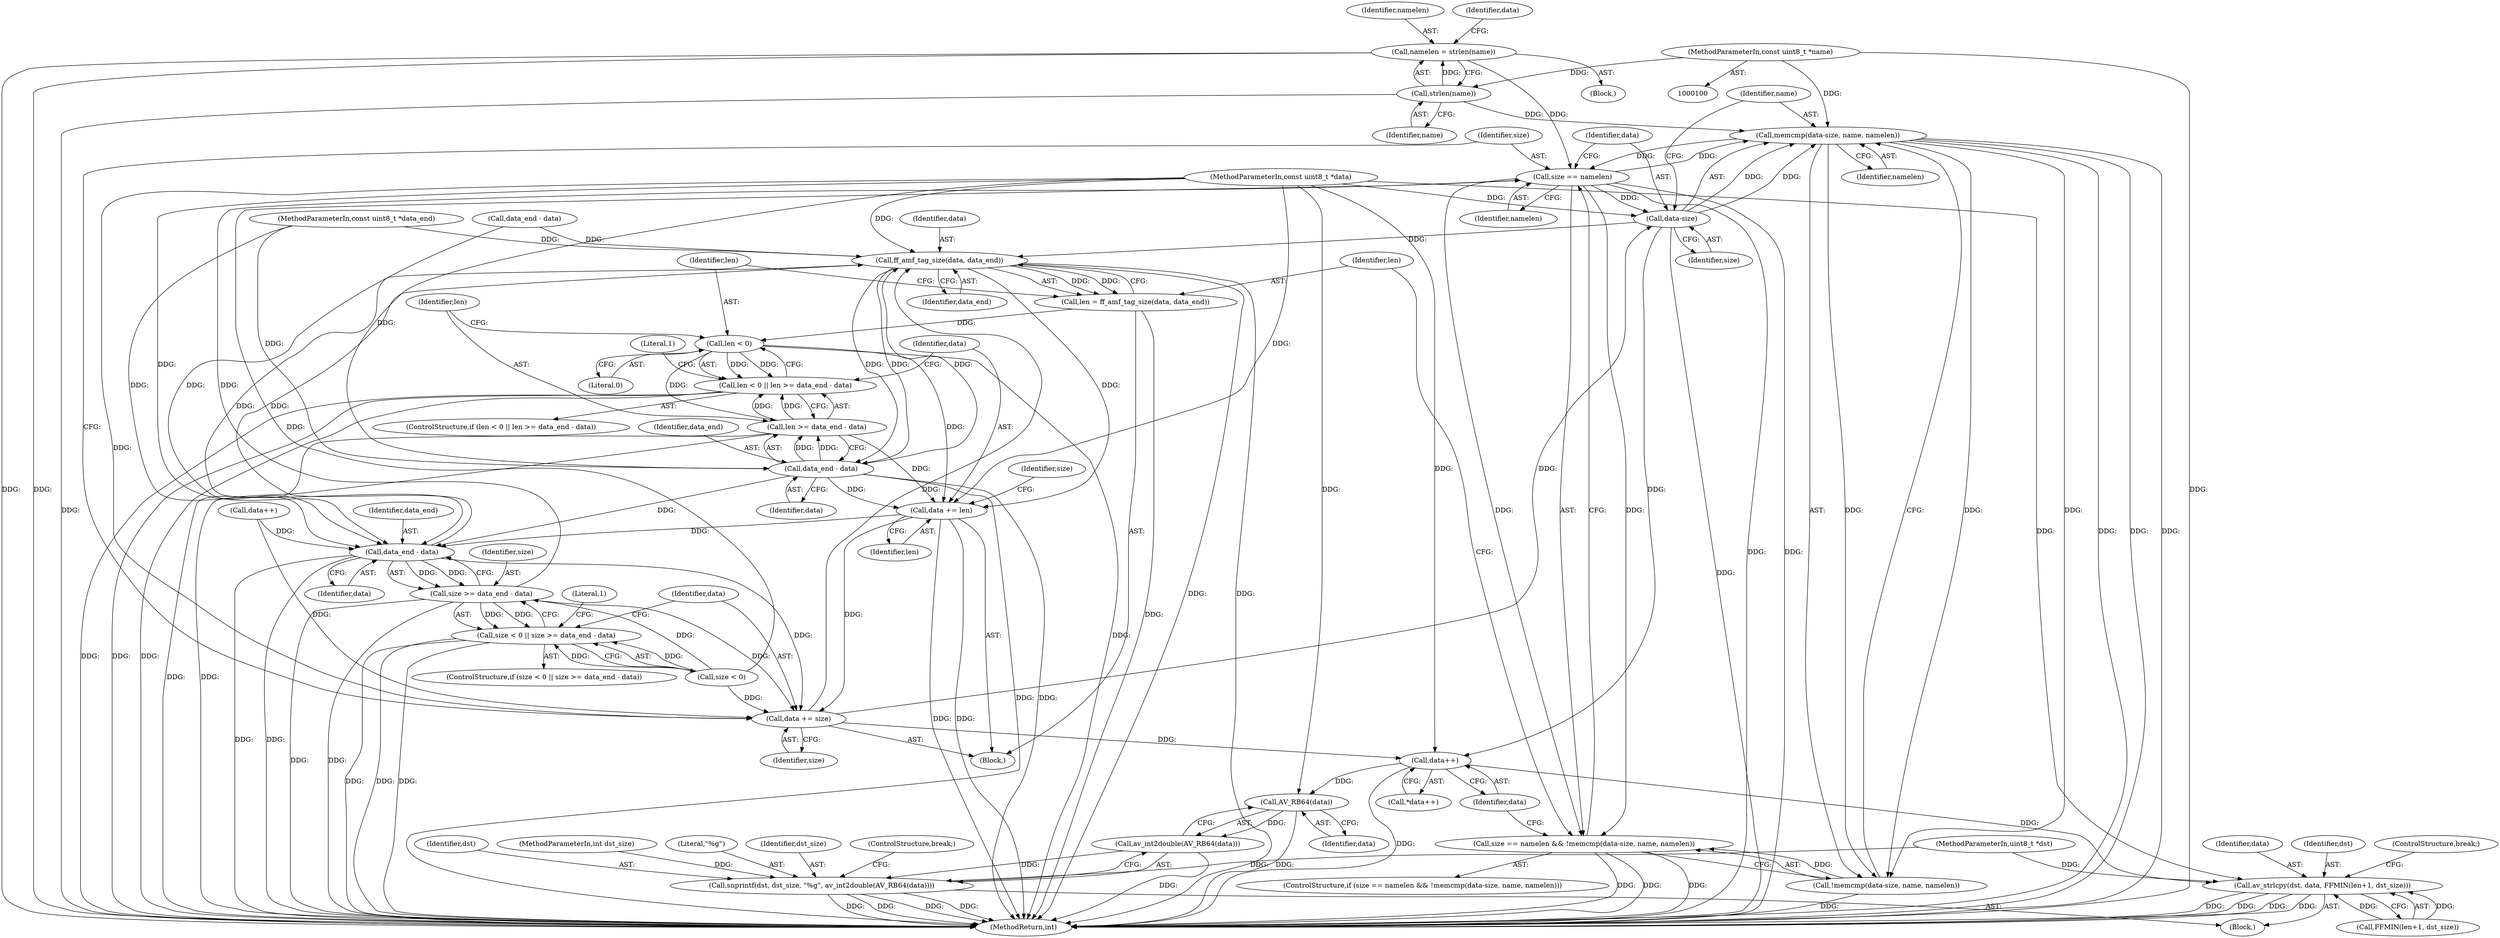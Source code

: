 digraph "1_FFmpeg_ffcc82219cef0928bed2d558b19ef6ea35634130@API" {
"1000108" [label="(Call,namelen = strlen(name))"];
"1000110" [label="(Call,strlen(name))"];
"1000103" [label="(MethodParameterIn,const uint8_t *name)"];
"1000181" [label="(Call,size == namelen)"];
"1000180" [label="(Call,size == namelen && !memcmp(data-size, name, namelen))"];
"1000186" [label="(Call,data-size)"];
"1000185" [label="(Call,memcmp(data-size, name, namelen))"];
"1000184" [label="(Call,!memcmp(data-size, name, namelen))"];
"1000194" [label="(Call,data++)"];
"1000203" [label="(Call,AV_RB64(data))"];
"1000202" [label="(Call,av_int2double(AV_RB64(data)))"];
"1000198" [label="(Call,snprintf(dst, dst_size, \"%g\", av_int2double(AV_RB64(data))))"];
"1000223" [label="(Call,av_strlcpy(dst, data, FFMIN(len+1, dst_size)))"];
"1000240" [label="(Call,ff_amf_tag_size(data, data_end))"];
"1000170" [label="(Call,data_end - data)"];
"1000168" [label="(Call,size >= data_end - data)"];
"1000164" [label="(Call,size < 0 || size >= data_end - data)"];
"1000176" [label="(Call,data += size)"];
"1000238" [label="(Call,len = ff_amf_tag_size(data, data_end))"];
"1000245" [label="(Call,len < 0)"];
"1000244" [label="(Call,len < 0 || len >= data_end - data)"];
"1000248" [label="(Call,len >= data_end - data)"];
"1000256" [label="(Call,data += len)"];
"1000250" [label="(Call,data_end - data)"];
"1000204" [label="(Identifier,data)"];
"1000225" [label="(Identifier,data)"];
"1000238" [label="(Call,len = ff_amf_tag_size(data, data_end))"];
"1000164" [label="(Call,size < 0 || size >= data_end - data)"];
"1000170" [label="(Call,data_end - data)"];
"1000165" [label="(Call,size < 0)"];
"1000239" [label="(Identifier,len)"];
"1000257" [label="(Identifier,data)"];
"1000104" [label="(MethodParameterIn,uint8_t *dst)"];
"1000149" [label="(Call,data++)"];
"1000183" [label="(Identifier,namelen)"];
"1000155" [label="(Identifier,size)"];
"1000203" [label="(Call,AV_RB64(data))"];
"1000262" [label="(MethodReturn,int)"];
"1000180" [label="(Call,size == namelen && !memcmp(data-size, name, namelen))"];
"1000195" [label="(Identifier,data)"];
"1000202" [label="(Call,av_int2double(AV_RB64(data)))"];
"1000201" [label="(Literal,\"%g\")"];
"1000193" [label="(Call,*data++)"];
"1000163" [label="(ControlStructure,if (size < 0 || size >= data_end - data))"];
"1000175" [label="(Literal,1)"];
"1000182" [label="(Identifier,size)"];
"1000244" [label="(Call,len < 0 || len >= data_end - data)"];
"1000194" [label="(Call,data++)"];
"1000251" [label="(Identifier,data_end)"];
"1000255" [label="(Literal,1)"];
"1000223" [label="(Call,av_strlcpy(dst, data, FFMIN(len+1, dst_size)))"];
"1000245" [label="(Call,len < 0)"];
"1000198" [label="(Call,snprintf(dst, dst_size, \"%g\", av_int2double(AV_RB64(data))))"];
"1000176" [label="(Call,data += size)"];
"1000177" [label="(Identifier,data)"];
"1000179" [label="(ControlStructure,if (size == namelen && !memcmp(data-size, name, namelen)))"];
"1000224" [label="(Identifier,dst)"];
"1000250" [label="(Call,data_end - data)"];
"1000200" [label="(Identifier,dst_size)"];
"1000152" [label="(Block,)"];
"1000189" [label="(Identifier,name)"];
"1000248" [label="(Call,len >= data_end - data)"];
"1000106" [label="(Block,)"];
"1000181" [label="(Call,size == namelen)"];
"1000190" [label="(Identifier,namelen)"];
"1000205" [label="(ControlStructure,break;)"];
"1000241" [label="(Identifier,data)"];
"1000240" [label="(Call,ff_amf_tag_size(data, data_end))"];
"1000249" [label="(Identifier,len)"];
"1000188" [label="(Identifier,size)"];
"1000103" [label="(MethodParameterIn,const uint8_t *name)"];
"1000109" [label="(Identifier,namelen)"];
"1000110" [label="(Call,strlen(name))"];
"1000187" [label="(Identifier,data)"];
"1000199" [label="(Identifier,dst)"];
"1000184" [label="(Call,!memcmp(data-size, name, namelen))"];
"1000226" [label="(Call,FFMIN(len+1, dst_size))"];
"1000231" [label="(ControlStructure,break;)"];
"1000185" [label="(Call,memcmp(data-size, name, namelen))"];
"1000117" [label="(Identifier,data)"];
"1000142" [label="(Call,data_end - data)"];
"1000256" [label="(Call,data += len)"];
"1000178" [label="(Identifier,size)"];
"1000242" [label="(Identifier,data_end)"];
"1000108" [label="(Call,namelen = strlen(name))"];
"1000169" [label="(Identifier,size)"];
"1000247" [label="(Literal,0)"];
"1000252" [label="(Identifier,data)"];
"1000258" [label="(Identifier,len)"];
"1000171" [label="(Identifier,data_end)"];
"1000102" [label="(MethodParameterIn,const uint8_t *data_end)"];
"1000243" [label="(ControlStructure,if (len < 0 || len >= data_end - data))"];
"1000101" [label="(MethodParameterIn,const uint8_t *data)"];
"1000168" [label="(Call,size >= data_end - data)"];
"1000111" [label="(Identifier,name)"];
"1000186" [label="(Call,data-size)"];
"1000172" [label="(Identifier,data)"];
"1000105" [label="(MethodParameterIn,int dst_size)"];
"1000246" [label="(Identifier,len)"];
"1000196" [label="(Block,)"];
"1000108" -> "1000106"  [label="AST: "];
"1000108" -> "1000110"  [label="CFG: "];
"1000109" -> "1000108"  [label="AST: "];
"1000110" -> "1000108"  [label="AST: "];
"1000117" -> "1000108"  [label="CFG: "];
"1000108" -> "1000262"  [label="DDG: "];
"1000108" -> "1000262"  [label="DDG: "];
"1000110" -> "1000108"  [label="DDG: "];
"1000108" -> "1000181"  [label="DDG: "];
"1000110" -> "1000111"  [label="CFG: "];
"1000111" -> "1000110"  [label="AST: "];
"1000110" -> "1000262"  [label="DDG: "];
"1000103" -> "1000110"  [label="DDG: "];
"1000110" -> "1000185"  [label="DDG: "];
"1000103" -> "1000100"  [label="AST: "];
"1000103" -> "1000262"  [label="DDG: "];
"1000103" -> "1000185"  [label="DDG: "];
"1000181" -> "1000180"  [label="AST: "];
"1000181" -> "1000183"  [label="CFG: "];
"1000182" -> "1000181"  [label="AST: "];
"1000183" -> "1000181"  [label="AST: "];
"1000187" -> "1000181"  [label="CFG: "];
"1000180" -> "1000181"  [label="CFG: "];
"1000181" -> "1000262"  [label="DDG: "];
"1000181" -> "1000262"  [label="DDG: "];
"1000181" -> "1000180"  [label="DDG: "];
"1000181" -> "1000180"  [label="DDG: "];
"1000168" -> "1000181"  [label="DDG: "];
"1000165" -> "1000181"  [label="DDG: "];
"1000185" -> "1000181"  [label="DDG: "];
"1000181" -> "1000186"  [label="DDG: "];
"1000181" -> "1000185"  [label="DDG: "];
"1000180" -> "1000179"  [label="AST: "];
"1000180" -> "1000184"  [label="CFG: "];
"1000184" -> "1000180"  [label="AST: "];
"1000195" -> "1000180"  [label="CFG: "];
"1000239" -> "1000180"  [label="CFG: "];
"1000180" -> "1000262"  [label="DDG: "];
"1000180" -> "1000262"  [label="DDG: "];
"1000180" -> "1000262"  [label="DDG: "];
"1000184" -> "1000180"  [label="DDG: "];
"1000186" -> "1000185"  [label="AST: "];
"1000186" -> "1000188"  [label="CFG: "];
"1000187" -> "1000186"  [label="AST: "];
"1000188" -> "1000186"  [label="AST: "];
"1000189" -> "1000186"  [label="CFG: "];
"1000186" -> "1000262"  [label="DDG: "];
"1000186" -> "1000185"  [label="DDG: "];
"1000186" -> "1000185"  [label="DDG: "];
"1000176" -> "1000186"  [label="DDG: "];
"1000101" -> "1000186"  [label="DDG: "];
"1000186" -> "1000194"  [label="DDG: "];
"1000186" -> "1000240"  [label="DDG: "];
"1000185" -> "1000184"  [label="AST: "];
"1000185" -> "1000190"  [label="CFG: "];
"1000189" -> "1000185"  [label="AST: "];
"1000190" -> "1000185"  [label="AST: "];
"1000184" -> "1000185"  [label="CFG: "];
"1000185" -> "1000262"  [label="DDG: "];
"1000185" -> "1000262"  [label="DDG: "];
"1000185" -> "1000262"  [label="DDG: "];
"1000185" -> "1000184"  [label="DDG: "];
"1000185" -> "1000184"  [label="DDG: "];
"1000185" -> "1000184"  [label="DDG: "];
"1000184" -> "1000262"  [label="DDG: "];
"1000194" -> "1000193"  [label="AST: "];
"1000194" -> "1000195"  [label="CFG: "];
"1000195" -> "1000194"  [label="AST: "];
"1000193" -> "1000194"  [label="CFG: "];
"1000194" -> "1000262"  [label="DDG: "];
"1000176" -> "1000194"  [label="DDG: "];
"1000101" -> "1000194"  [label="DDG: "];
"1000194" -> "1000203"  [label="DDG: "];
"1000194" -> "1000223"  [label="DDG: "];
"1000203" -> "1000202"  [label="AST: "];
"1000203" -> "1000204"  [label="CFG: "];
"1000204" -> "1000203"  [label="AST: "];
"1000202" -> "1000203"  [label="CFG: "];
"1000203" -> "1000262"  [label="DDG: "];
"1000203" -> "1000202"  [label="DDG: "];
"1000101" -> "1000203"  [label="DDG: "];
"1000202" -> "1000198"  [label="AST: "];
"1000198" -> "1000202"  [label="CFG: "];
"1000202" -> "1000262"  [label="DDG: "];
"1000202" -> "1000198"  [label="DDG: "];
"1000198" -> "1000196"  [label="AST: "];
"1000199" -> "1000198"  [label="AST: "];
"1000200" -> "1000198"  [label="AST: "];
"1000201" -> "1000198"  [label="AST: "];
"1000205" -> "1000198"  [label="CFG: "];
"1000198" -> "1000262"  [label="DDG: "];
"1000198" -> "1000262"  [label="DDG: "];
"1000198" -> "1000262"  [label="DDG: "];
"1000198" -> "1000262"  [label="DDG: "];
"1000104" -> "1000198"  [label="DDG: "];
"1000105" -> "1000198"  [label="DDG: "];
"1000223" -> "1000196"  [label="AST: "];
"1000223" -> "1000226"  [label="CFG: "];
"1000224" -> "1000223"  [label="AST: "];
"1000225" -> "1000223"  [label="AST: "];
"1000226" -> "1000223"  [label="AST: "];
"1000231" -> "1000223"  [label="CFG: "];
"1000223" -> "1000262"  [label="DDG: "];
"1000223" -> "1000262"  [label="DDG: "];
"1000223" -> "1000262"  [label="DDG: "];
"1000223" -> "1000262"  [label="DDG: "];
"1000104" -> "1000223"  [label="DDG: "];
"1000101" -> "1000223"  [label="DDG: "];
"1000226" -> "1000223"  [label="DDG: "];
"1000226" -> "1000223"  [label="DDG: "];
"1000240" -> "1000238"  [label="AST: "];
"1000240" -> "1000242"  [label="CFG: "];
"1000241" -> "1000240"  [label="AST: "];
"1000242" -> "1000240"  [label="AST: "];
"1000238" -> "1000240"  [label="CFG: "];
"1000240" -> "1000262"  [label="DDG: "];
"1000240" -> "1000262"  [label="DDG: "];
"1000240" -> "1000170"  [label="DDG: "];
"1000240" -> "1000238"  [label="DDG: "];
"1000240" -> "1000238"  [label="DDG: "];
"1000176" -> "1000240"  [label="DDG: "];
"1000101" -> "1000240"  [label="DDG: "];
"1000250" -> "1000240"  [label="DDG: "];
"1000142" -> "1000240"  [label="DDG: "];
"1000170" -> "1000240"  [label="DDG: "];
"1000102" -> "1000240"  [label="DDG: "];
"1000240" -> "1000250"  [label="DDG: "];
"1000240" -> "1000250"  [label="DDG: "];
"1000240" -> "1000256"  [label="DDG: "];
"1000170" -> "1000168"  [label="AST: "];
"1000170" -> "1000172"  [label="CFG: "];
"1000171" -> "1000170"  [label="AST: "];
"1000172" -> "1000170"  [label="AST: "];
"1000168" -> "1000170"  [label="CFG: "];
"1000170" -> "1000262"  [label="DDG: "];
"1000170" -> "1000262"  [label="DDG: "];
"1000170" -> "1000168"  [label="DDG: "];
"1000170" -> "1000168"  [label="DDG: "];
"1000250" -> "1000170"  [label="DDG: "];
"1000142" -> "1000170"  [label="DDG: "];
"1000102" -> "1000170"  [label="DDG: "];
"1000149" -> "1000170"  [label="DDG: "];
"1000256" -> "1000170"  [label="DDG: "];
"1000101" -> "1000170"  [label="DDG: "];
"1000170" -> "1000176"  [label="DDG: "];
"1000168" -> "1000164"  [label="AST: "];
"1000169" -> "1000168"  [label="AST: "];
"1000164" -> "1000168"  [label="CFG: "];
"1000168" -> "1000262"  [label="DDG: "];
"1000168" -> "1000262"  [label="DDG: "];
"1000168" -> "1000164"  [label="DDG: "];
"1000168" -> "1000164"  [label="DDG: "];
"1000165" -> "1000168"  [label="DDG: "];
"1000168" -> "1000176"  [label="DDG: "];
"1000164" -> "1000163"  [label="AST: "];
"1000164" -> "1000165"  [label="CFG: "];
"1000165" -> "1000164"  [label="AST: "];
"1000175" -> "1000164"  [label="CFG: "];
"1000177" -> "1000164"  [label="CFG: "];
"1000164" -> "1000262"  [label="DDG: "];
"1000164" -> "1000262"  [label="DDG: "];
"1000164" -> "1000262"  [label="DDG: "];
"1000165" -> "1000164"  [label="DDG: "];
"1000165" -> "1000164"  [label="DDG: "];
"1000176" -> "1000152"  [label="AST: "];
"1000176" -> "1000178"  [label="CFG: "];
"1000177" -> "1000176"  [label="AST: "];
"1000178" -> "1000176"  [label="AST: "];
"1000182" -> "1000176"  [label="CFG: "];
"1000165" -> "1000176"  [label="DDG: "];
"1000149" -> "1000176"  [label="DDG: "];
"1000256" -> "1000176"  [label="DDG: "];
"1000101" -> "1000176"  [label="DDG: "];
"1000238" -> "1000152"  [label="AST: "];
"1000239" -> "1000238"  [label="AST: "];
"1000246" -> "1000238"  [label="CFG: "];
"1000238" -> "1000262"  [label="DDG: "];
"1000238" -> "1000245"  [label="DDG: "];
"1000245" -> "1000244"  [label="AST: "];
"1000245" -> "1000247"  [label="CFG: "];
"1000246" -> "1000245"  [label="AST: "];
"1000247" -> "1000245"  [label="AST: "];
"1000249" -> "1000245"  [label="CFG: "];
"1000244" -> "1000245"  [label="CFG: "];
"1000245" -> "1000262"  [label="DDG: "];
"1000245" -> "1000244"  [label="DDG: "];
"1000245" -> "1000244"  [label="DDG: "];
"1000245" -> "1000248"  [label="DDG: "];
"1000245" -> "1000256"  [label="DDG: "];
"1000244" -> "1000243"  [label="AST: "];
"1000244" -> "1000248"  [label="CFG: "];
"1000248" -> "1000244"  [label="AST: "];
"1000255" -> "1000244"  [label="CFG: "];
"1000257" -> "1000244"  [label="CFG: "];
"1000244" -> "1000262"  [label="DDG: "];
"1000244" -> "1000262"  [label="DDG: "];
"1000244" -> "1000262"  [label="DDG: "];
"1000248" -> "1000244"  [label="DDG: "];
"1000248" -> "1000244"  [label="DDG: "];
"1000248" -> "1000250"  [label="CFG: "];
"1000249" -> "1000248"  [label="AST: "];
"1000250" -> "1000248"  [label="AST: "];
"1000248" -> "1000262"  [label="DDG: "];
"1000248" -> "1000262"  [label="DDG: "];
"1000250" -> "1000248"  [label="DDG: "];
"1000250" -> "1000248"  [label="DDG: "];
"1000248" -> "1000256"  [label="DDG: "];
"1000256" -> "1000152"  [label="AST: "];
"1000256" -> "1000258"  [label="CFG: "];
"1000257" -> "1000256"  [label="AST: "];
"1000258" -> "1000256"  [label="AST: "];
"1000155" -> "1000256"  [label="CFG: "];
"1000256" -> "1000262"  [label="DDG: "];
"1000256" -> "1000262"  [label="DDG: "];
"1000250" -> "1000256"  [label="DDG: "];
"1000101" -> "1000256"  [label="DDG: "];
"1000250" -> "1000252"  [label="CFG: "];
"1000251" -> "1000250"  [label="AST: "];
"1000252" -> "1000250"  [label="AST: "];
"1000250" -> "1000262"  [label="DDG: "];
"1000250" -> "1000262"  [label="DDG: "];
"1000102" -> "1000250"  [label="DDG: "];
"1000101" -> "1000250"  [label="DDG: "];
}

